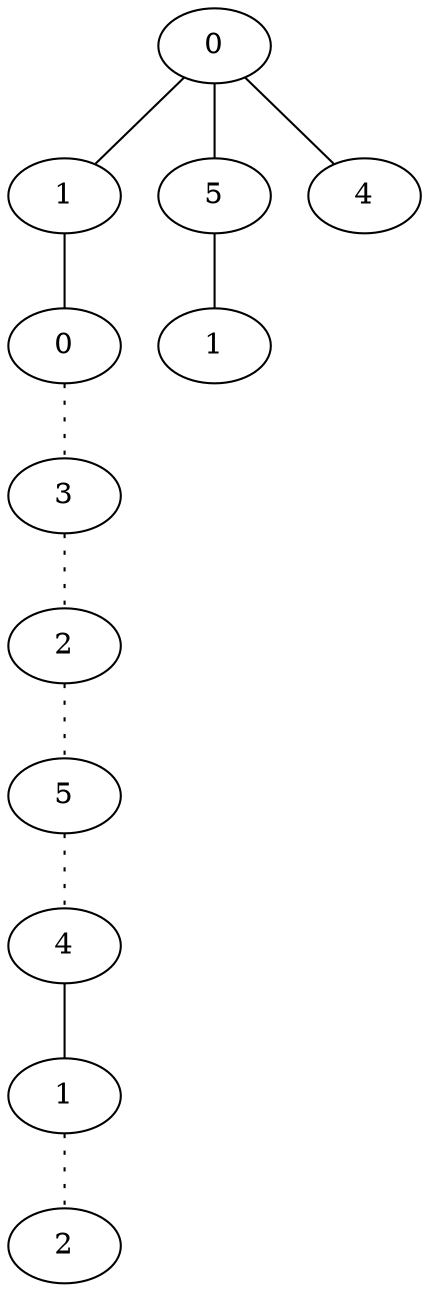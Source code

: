 graph {
a0[label=0];
a1[label=1];
a2[label=0];
a3[label=3];
a4[label=2];
a5[label=5];
a6[label=4];
a7[label=1];
a8[label=2];
a9[label=5];
a10[label=1];
a11[label=4];
a0 -- a1;
a0 -- a9;
a0 -- a11;
a1 -- a2;
a2 -- a3 [style=dotted];
a3 -- a4 [style=dotted];
a4 -- a5 [style=dotted];
a5 -- a6 [style=dotted];
a6 -- a7;
a7 -- a8 [style=dotted];
a9 -- a10;
}
